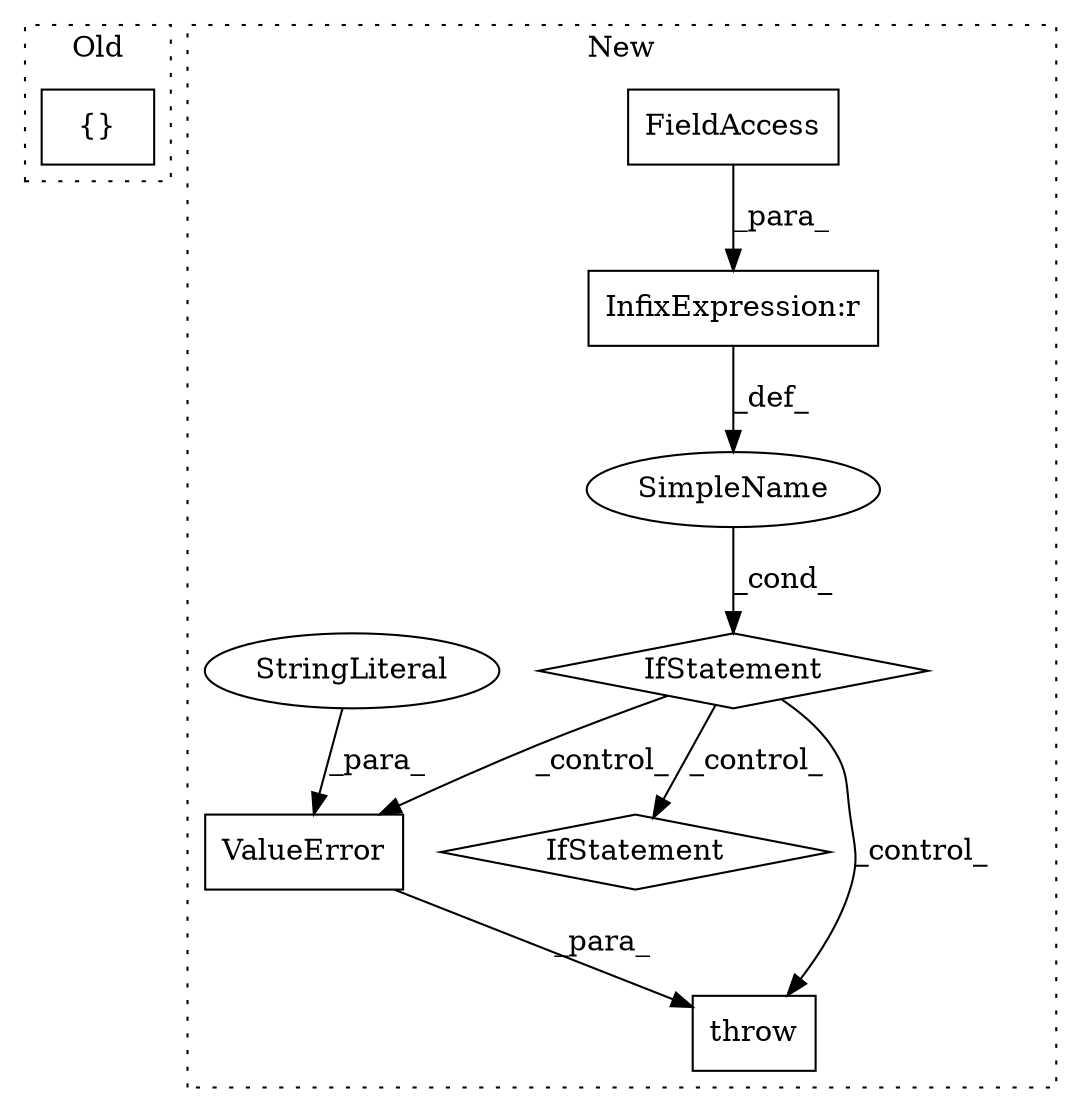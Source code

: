 digraph G {
subgraph cluster0 {
1 [label="{}" a="4" s="9149,9237" l="1,1" shape="box"];
label = "Old";
style="dotted";
}
subgraph cluster1 {
2 [label="throw" a="53" s="8801" l="6" shape="box"];
3 [label="ValueError" a="32" s="8807,8890" l="11,1" shape="box"];
4 [label="SimpleName" a="42" s="" l="" shape="ellipse"];
5 [label="IfStatement" a="25" s="8713,8791" l="4,2" shape="diamond"];
6 [label="InfixExpression:r" a="27" s="8750" l="4" shape="box"];
7 [label="FieldAccess" a="22" s="8739" l="11" shape="box"];
8 [label="IfStatement" a="25" s="9842,9860" l="4,2" shape="diamond"];
9 [label="StringLiteral" a="45" s="8818" l="72" shape="ellipse"];
label = "New";
style="dotted";
}
3 -> 2 [label="_para_"];
4 -> 5 [label="_cond_"];
5 -> 3 [label="_control_"];
5 -> 8 [label="_control_"];
5 -> 2 [label="_control_"];
6 -> 4 [label="_def_"];
7 -> 6 [label="_para_"];
9 -> 3 [label="_para_"];
}